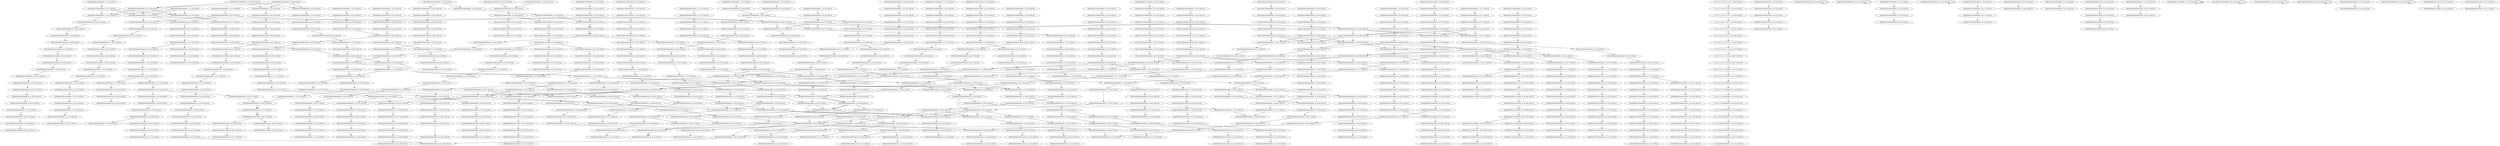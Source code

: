 digraph G {
    "00000000001000001000_1-20:33-LEN:20" -> "00000000010000010000_2-21:31-LEN:20";
    "00000000000000000000_18-38:31-LEN:20" -> "00000000000000000000_19-39:23-LEN:20";
    "00010000010000000000_2-21:18-LEN:20" -> "00100000100000000000_3-22:19-LEN:20";
    "00000100000000000000_6-26:25-LEN:20" -> "00001000000000000000_7-27:25-LEN:20";
    "11110111110100000000_15-34:92-LEN:20" -> "11101111101000000000_16-35:92-LEN:20";
    "00000001000000000000_4-24:52-LEN:20" -> "00000010000000000000_5-25:48-LEN:20";
    "00000000000000000000_20-40:33-LEN:20" -> "00000000000000000000_21-41:31-LEN:20";
    "00000000000000001100_12-32:21-LEN:20" -> "00000000000000011000_13-33:20-LEN:20";
    "00000000000000000000_14-34:47-LEN:20" -> "00000000000000000000_15-35:33-LEN:20";
    "00000000000000000000_18-38:69-LEN:20" -> "00000000000000000000_19-39:50-LEN:20";
    "00000000000000000000_18-38:69-LEN:20" -> "00000000000000000001_19-39:17-LEN:20";
    "00100000000000001000_9-28:187-LEN:20" -> "01000000000000010000_10-29:191-LEN:20";
    "00000000110100000000_20-40:20-LEN:20" -> "00000001101000000000_21-41:19-LEN:20";
    "00000000000000000000_19-39:50-LEN:20" -> "00000000000000000000_20-40:50-LEN:20";
    "00000010000000000000_5-25:25-LEN:20" -> "00000100000000000000_6-26:25-LEN:20";
    "00000000001000000000_13-32:23-LEN:20" -> "00000000010000000000_14-33:22-LEN:20";
    "00001000000000000000_7-27:55-LEN:20" -> "00010000000000000000_8-28:52-LEN:20";
    "00100000000000000000_9-29:60-LEN:20" -> "01000000000000000000_10-30:57-LEN:20";
    "00000000000000000000_15-35:22-LEN:20" -> "00000000000000000000_17-37:71-LEN:20";
    "00000000000000000000_15-35:22-LEN:20" -> "00000000000000000000_17-36:1438-LEN:20";
    "00000000000000000000_20-40:26-LEN:20" -> "00000000000000000000_21-41:27-LEN:20";
    "00100000000000000000_9-28:2048-LEN:20" -> "01000000000000000000_10-29:2041-LEN:20";
    "00100000000000000000_9-28:2048-LEN:20" -> "01000000000000000000_10-30:40-LEN:20";
    "00100000000000000000_9-28:2048-LEN:20" -> "01000000000000000001_10-29:33-LEN:20";
    "00000000100000000000_3-23:38-LEN:20" -> "00000001000000000000_4-24:34-LEN:20";
    "00000000010000000000_16-35:28-LEN:20" -> "00000000100000000000_17-36:20-LEN:20";
    "00000000000000000000_12-32:40-LEN:20" -> "00000000000000000000_13-33:38-LEN:20";
    "00000000000000000000_13-33:44-LEN:20" -> "00000000000000000000_14-34:43-LEN:20";
    "00000000000001101000_15-34:298-LEN:20" -> "00000000000011010000_16-35:292-LEN:20";
    "00000000001000000000_1-21:23-LEN:20" -> "00000000010000000000_2-22:23-LEN:20";
    "00000001000000010000_4-24:18-LEN:20" -> "00000010000000100000_5-25:18-LEN:20";
    "01000000000001000000_10-29:19-LEN:20" -> "10000000000010000000_11-30:19-LEN:20";
    "00000000000000000100_17-36:143-LEN:20" -> "00000000000000001000_18-37:136-LEN:20";
    "00000000000000000000_14-34:35-LEN:20" -> "00000000000000000000_15-35:30-LEN:20";
    "00000000000000010000_19-39:18-LEN:20" -> "00000000000000100000_20-40:17-LEN:20";
    "10111110111110100000_12-31:79-LEN:20" -> "01111101111101000000_13-32:86-LEN:20";
    "00000010000000000000_5-24:2597-LEN:20" -> "00000100000000000000_6-25:2362-LEN:20";
    "00000010000000000000_5-24:2597-LEN:20" -> "00000100000000000001_6-25:177-LEN:20";
    "00000010000000000000_5-24:2597-LEN:20" -> "00000100000000000000_6-26:87-LEN:20";
    "00000000001010000001_18-38:19-LEN:20" -> "00000000010100000010_19-39:19-LEN:20";
    "00000000000000001000_21-40:18-LEN:20" -> "00000000000000010000_22-41:16-LEN:20";
    "00000000001000000000_1-21:54-LEN:20" -> "00000000010000000000_2-22:53-LEN:20";
    "00000000000000000100_15-34:27-LEN:20" -> "00000000000000001000_16-35:26-LEN:20";
    "00000100000000000000_6-26:46-LEN:20" -> "00001000000000000000_7-27:47-LEN:20";
    "00000000000000101000_14-34:21-LEN:20" -> "00000000000001010000_15-35:20-LEN:20";
    "00000000000000000000_17-37:31-LEN:20" -> "00000000000000000000_18-38:31-LEN:20";
    "00000000000000000000_14-34:49-LEN:20" -> "00000000000000000000_15-35:30-LEN:20";
    "00000000000000000000_14-34:49-LEN:20" -> "00000000000000000001_15-35:18-LEN:20";
    "00000000000000000000_18-38:57-LEN:20" -> "00000000000000000000_19-39:47-LEN:20";
    "00000001000000000000_4-24:73-LEN:20" -> "00000010000000000000_5-25:65-LEN:20";
    "00000000100000001000_3-22:309-LEN:20" -> "00000001000000010000_4-24:18-LEN:20";
    "00000000100000001000_3-22:309-LEN:20" -> "00000001000000010000_4-23:297-LEN:20";
    "00000000000000000000_4-23:217-LEN:20" -> "00000000000000000000_5-24:215-LEN:20";
    "11111011111010000000_14-33:86-LEN:20" -> "11110111110100000000_15-34:92-LEN:20";
    "00000000000000000100_12-31:24-LEN:20" -> "00000000000000001000_13-32:23-LEN:20";
    "00000000000000000000_8-28:93-LEN:20" -> "00000000000000000000_9-29:96-LEN:20";
    "00010000000000000001_8-27:29-LEN:20" -> "00100000000000000010_9-28:24-LEN:20";
    "00000001000000000000_3-23:17-LEN:20" -> "00000010000000000000_4-24:16-LEN:20";
    "00000000000000000000_20-40:50-LEN:20" -> "00000000000000000000_21-41:47-LEN:20";
    "00000000000000001010_12-32:23-LEN:20" -> "00000000000000010100_13-33:24-LEN:20";
    "00000000000000000000_19-39:73-LEN:20" -> "00000000000000000000_20-40:72-LEN:20";
    "00000000000000000001_13-32:30-LEN:20" -> "00000000000000000010_14-33:28-LEN:20";
    "00001000000000000010_7-26:180-LEN:20" -> "00010000000000000100_8-27:188-LEN:20";
    "00000001000000000000_3-23:93-LEN:20" -> "00000010000000000000_4-24:91-LEN:20";
    "00000000000000000000_18-38:52-LEN:20" -> "00000000000000000000_19-39:37-LEN:20";
    "11111111110111110111_3-22:62-LEN:20" -> "11111111101111101111_4-23:59-LEN:20";
    "00000000000000000000_15-35:46-LEN:20" -> "00000000000000000000_16-36:46-LEN:20";
    "00000000010000000000_1-21:17-LEN:20" -> "00000000100000000000_2-22:17-LEN:20";
    "00000000000000100000_18-37:19-LEN:20" -> "00000000000001000000_19-38:18-LEN:20";
    "00000000000000000000_16-36:21-LEN:20" -> "00000000000000000000_17-37:20-LEN:20";
    "00000010000000000000_5-25:31-LEN:20" -> "00000100000000000000_6-26:31-LEN:20";
    "00100000000000000000_9-29:36-LEN:20" -> "01000000000000000000_10-30:33-LEN:20";
    "00000000000000000000_14-33:2040-LEN:20" -> "00000000000000000000_15-34:1924-LEN:20";
    "00000000000000000000_14-33:2040-LEN:20" -> "00000000000000000001_15-34:148-LEN:20";
    "00000000000000000000_14-33:2040-LEN:20" -> "00000000000000000000_15-35:35-LEN:20";
    "01000000000000000000_15-34:22-LEN:20" -> "10000000000000000000_16-35:20-LEN:20";
    "01000000000000000000_10-29:2041-LEN:20" -> "10000000000000000000_11-30:1909-LEN:20";
    "01000000000000000000_10-29:2041-LEN:20" -> "10000000000000000000_11-31:46-LEN:20";
    "01000000000000000000_10-29:2041-LEN:20" -> "10000000000000000001_11-30:141-LEN:20";
    "00010000000000000000_8-28:18-LEN:20" -> "00100000000000000000_9-29:16-LEN:20";
    "11111111101111101111_4-23:59-LEN:20" -> "11111111011111011111_5-24:61-LEN:20";
    "00000000000000000000_3-22:222-LEN:20" -> "00000000000000000000_4-23:217-LEN:20";
    "00001000000000000000_17-36:41-LEN:20" -> "00010000000000000000_18-37:44-LEN:20";
    "00000000100000000000_3-23:70-LEN:20" -> "00000001000000000000_4-24:73-LEN:20";
    "00000000001000000100_15-34:164-LEN:20" -> "00000000010000001000_16-35:163-LEN:20";
    "10000010000000000000_11-30:24-LEN:20" -> "00000100000000000000_12-31:24-LEN:20";
    "00000010000000000000_5-25:61-LEN:20" -> "00000100000000000000_6-26:62-LEN:20";
    "00000001000000000000_4-24:25-LEN:20" -> "00000010000000000000_5-25:25-LEN:20";
    "00000000000000010000_14-33:23-LEN:20" -> "00000000000000100000_15-34:24-LEN:20";
    "01000000000000000010_10-30:21-LEN:20" -> "10000000000000000101_11-31:22-LEN:20";
    "00000001000000100010_18-37:159-LEN:20" -> "00000010000001000100_19-38:157-LEN:20";
    "01000010000000000000_5-24:41-LEN:20" -> "10000100000000000000_6-25:36-LEN:20";
    "00000000000100000000_19-38:143-LEN:20" -> "00000000001000000000_20-39:139-LEN:20";
    "00000000001000000000_1-21:46-LEN:20" -> "00000000010000000000_2-22:45-LEN:20";
    "00000000000101000000_17-37:20-LEN:20" -> "00000000001010000001_18-38:19-LEN:20";
    "00000000100000000000_3-23:43-LEN:20" -> "00000001000000000000_4-24:40-LEN:20";
    "00000000100000000000_2-22:28-LEN:20" -> "00000001000000000000_3-23:27-LEN:20";
    "00000001000000000100_4-23:45-LEN:20" -> "00000010000000001000_5-24:42-LEN:20";
    "00000000000000000000_13-33:67-LEN:20" -> "00000000000000000000_14-34:68-LEN:20";
    "00000000000000000000_15-35:23-LEN:20" -> "00000000000000000000_16-36:22-LEN:20";
    "00000001000000100000_4-23:19-LEN:20" -> "00000010000001000000_5-24:17-LEN:20";
    "00000000000000000001_16-35:415-LEN:20" -> "00000000000000000010_17-36:403-LEN:20";
    "00000100000000000000_18-37:20-LEN:20" -> "00001000000000000000_19-38:17-LEN:20";
    "00000001000000000000_12-32:19-LEN:20" -> "00000010000000000000_13-33:19-LEN:20";
    "00010000000000000000_8-28:130-LEN:20" -> "00100000000000000000_9-29:135-LEN:20";
    "00000010000010000000_5-24:23-LEN:20" -> "00000100000100000000_6-25:22-LEN:20";
    "00000010000000000000_17-36:19-LEN:20" -> "00000100000000000000_18-37:20-LEN:20";
    "00000000101000000100_20-40:19-LEN:20" -> "00000001010000001000_21-41:19-LEN:20";
    "00000010000000000000_6-26:16-LEN:20" -> "00000010000000000000_6-26:16-LEN:20";
    "00100000000000000000_17-37:18-LEN:20" -> "01000000000000000000_18-38:18-LEN:20";
    "00000001000000000000_4-24:42-LEN:20" -> "00000010000000000000_5-25:37-LEN:20";
    "00000000000000000000_13-33:40-LEN:20" -> "00000000000000000000_14-34:33-LEN:20";
    "00001000000000000000_15-34:17-LEN:20" -> "00001000000000000000_15-34:17-LEN:20";
    "01000000000000000000_10-30:40-LEN:20" -> "10000000000000000000_11-31:39-LEN:20";
    "00000000000000000000_17-37:28-LEN:20" -> "00000000000000000000_18-38:27-LEN:20";
    "01000000000000000000_12-31:171-LEN:20" -> "10000000000000000000_13-32:178-LEN:20";
    "00000010000000000000_4-24:91-LEN:20" -> "00000100000000000000_5-25:82-LEN:20";
    "11110100000000000000_21-40:114-LEN:20" -> "11101000000000000000_22-41:124-LEN:20";
    "00000100000000000000_5-25:40-LEN:20" -> "00001000000000000000_6-26:38-LEN:20";
    "00010000000100000001_8-27:253-LEN:20" -> "00100000001000000010_9-28:249-LEN:20";
    "00000000010000001000_16-35:163-LEN:20" -> "00000000100000010001_17-36:159-LEN:20";
    "00010000000000000000_8-28:52-LEN:20" -> "00100000000000000000_9-29:53-LEN:20";
    "10111110100000000000_18-37:107-LEN:20" -> "01111101000000000000_19-38:107-LEN:20";
    "00000010000001000100_19-38:157-LEN:20" -> "00000100000010001000_20-39:160-LEN:20";
    "00100001000000000000_9-28:25-LEN:20" -> "01000010000000000000_10-29:25-LEN:20";
    "00000000000000000000_16-36:91-LEN:20" -> "00000000000000000000_17-37:96-LEN:20";
    "00000000000100000000_1-21:16-LEN:20" -> "00000000001000000000_2-22:16-LEN:20";
    "00010000000000000000_8-28:59-LEN:20" -> "00100000000000000000_9-29:60-LEN:20";
    "00000000000000000000_16-36:31-LEN:20" -> "00000000000000000000_17-37:31-LEN:20";
    "00000100000000000000_14-34:18-LEN:20" -> "00001000000000000000_15-35:18-LEN:20";
    "10000000001000000000_11-30:38-LEN:20" -> "00000000010000000000_12-31:41-LEN:20";
    "10000000000000010000_11-30:16-LEN:20" -> "10000000000000010000_11-30:16-LEN:20";
    "00000000010000000000_1-21:78-LEN:20" -> "00000000100000000000_2-22:77-LEN:20";
    "00000000001100000000_1-20:16-LEN:20" -> "00000000011000000000_2-21:17-LEN:20";
    "00000000010000000000_2-22:45-LEN:20" -> "00000000100000000000_3-23:43-LEN:20";
    "00010000000000000000_8-28:82-LEN:20" -> "00100000000000000000_9-29:80-LEN:20";
    "01000000000010000000_10-29:22-LEN:20" -> "10000000000100000000_11-30:20-LEN:20";
    "11111111011111011111_5-24:61-LEN:20" -> "11111110111110111110_6-25:60-LEN:20";
    "00010000000000000000_19-38:18-LEN:20" -> "00100000000000000000_20-39:16-LEN:20";
    "00000000000000000000_15-35:28-LEN:20" -> "00000000000000000000_16-36:28-LEN:20";
    "00000000000000000000_19-39:25-LEN:20" -> "00000000000000000000_21-40:1058-LEN:20";
    "00000000000000000000_1-21:123-LEN:20" -> "00000000000000000000_2-22:117-LEN:20";
    "00100000001000000000_9-29:16-LEN:20" -> "01000000010000000000_10-30:16-LEN:20";
    "00000100000000000000_6-25:2362-LEN:20" -> "00001000000000000000_7-27:51-LEN:20";
    "00000100000000000000_6-25:2362-LEN:20" -> "00001000000000000000_7-26:2402-LEN:20";
    "00000100000000000000_6-25:2362-LEN:20" -> "00001000000000000001_7-26:17-LEN:20";
    "00010000000000000000_13-32:24-LEN:20" -> "00100000000000000000_14-33:23-LEN:20";
    "00000000000000000100_17-37:16-LEN:20" -> "00000000000000001000_18-38:17-LEN:20";
    "00000000000000000000_5-24:215-LEN:20" -> "00000000000000000000_6-25:216-LEN:20";
    "00000000100000000000_2-22:17-LEN:20" -> "00000001000000000000_3-23:17-LEN:20";
    "00000000100000000000_2-22:83-LEN:20" -> "00000001000000000000_3-23:79-LEN:20";
    "00000000000000000010_16-35:145-LEN:20" -> "00000000000000000100_17-36:143-LEN:20";
    "11101111101000000000_16-35:92-LEN:20" -> "11011111010000000000_17-36:99-LEN:20";
    "00000010000000000000_5-25:25-LEN:20" -> "00000100000000000000_6-26:26-LEN:20";
    "00100000000000000000_9-29:53-LEN:20" -> "01000000000000000000_10-30:48-LEN:20";
    "10000000000000000000_19-39:19-LEN:20" -> "00000000000000000000_20-40:34-LEN:20";
    "00000000000000000000_15-35:55-LEN:20" -> "00000000000000000000_16-36:54-LEN:20";
    "00000010000000000000_5-25:48-LEN:20" -> "00000100000000000000_6-26:46-LEN:20";
    "00000000000000000000_16-36:27-LEN:20" -> "00000000000000000000_17-37:25-LEN:20";
    "00001000000000000000_6-26:51-LEN:20" -> "00010000000000000000_7-27:51-LEN:20";
    "00000000000000000000_15-34:1924-LEN:20" -> "00000000000000000001_16-35:415-LEN:20";
    "00000000000000000000_15-34:1924-LEN:20" -> "00000000000000000000_16-36:57-LEN:20";
    "00000000000000000000_15-34:1924-LEN:20" -> "00000000000000000000_16-35:1483-LEN:20";
    "00000000000000000000_12-32:49-LEN:20" -> "00000000000000000000_13-33:42-LEN:20";
    "00000010000000000000_19-38:20-LEN:20" -> "00000100000000000000_20-39:16-LEN:20";
    "00000000000000000000_5-25:106-LEN:20" -> "00000000000000000000_6-26:107-LEN:20";
    "00000000000000000000_20-40:34-LEN:20" -> "00000000000000000000_21-41:32-LEN:20";
    "00000100000000001000_6-25:24-LEN:20" -> "00001000000000010000_7-26:26-LEN:20";
    "00000000010000000000_14-33:22-LEN:20" -> "00000000100000000000_15-34:21-LEN:20";
    "00000010000000000000_18-37:16-LEN:20" -> "00000100000000000000_19-38:16-LEN:20";
    "00000000010000000000_2-22:66-LEN:20" -> "00000000100000000000_3-23:67-LEN:20";
    "00000001000000000000_18-37:19-LEN:20" -> "00000010000000000000_19-38:20-LEN:20";
    "00000010000000000000_15-34:43-LEN:20" -> "00000100000000000000_16-35:42-LEN:20";
    "00000000000000000001_13-33:18-LEN:20" -> "00000000000000000010_14-34:18-LEN:20";
    "00000000000000000000_14-34:32-LEN:20" -> "00000000000000000000_15-35:24-LEN:20";
    "00000000100000000000_3-23:43-LEN:20" -> "00000001000000000000_4-24:42-LEN:20";
    "00000001000000000000_4-24:40-LEN:20" -> "00000010000000000000_5-25:33-LEN:20";
    "00000000010000000000_2-22:85-LEN:20" -> "00000000100000000000_3-23:76-LEN:20";
    "01000000010000000000_10-29:18-LEN:20" -> "10000000100000000000_11-30:16-LEN:20";
    "10000000000000000000_11-31:34-LEN:20" -> "00000000000000000000_12-32:40-LEN:20";
    "00001000000000000000_7-27:51-LEN:20" -> "00010000000000000000_8-28:41-LEN:20";
    "00000000010000000000_1-21:30-LEN:20" -> "00000000100000000000_2-22:28-LEN:20";
    "00000000000000000000_14-34:16-LEN:20" -> "00000000000000000001_16-35:415-LEN:20";
    "00000000000000000000_14-34:16-LEN:20" -> "00000000000000000000_16-36:57-LEN:20";
    "00000000000000000000_14-34:16-LEN:20" -> "00000000000000000000_16-35:1483-LEN:20";
    "01000000001000000000_1-20:18-LEN:20" -> "10000000010000000000_2-21:18-LEN:20";
    "00000000100000000000_2-22:77-LEN:20" -> "00000001000000000000_4-23:2671-LEN:20";
    "00000000100000000000_2-22:77-LEN:20" -> "00000001000000000000_4-24:160-LEN:20";
    "00000000100000000000_2-22:77-LEN:20" -> "00000001000000000001_4-23:25-LEN:20";
    "00100000000000000000_9-29:72-LEN:20" -> "01000000000000000000_10-30:71-LEN:20";
    "00000000000010000000_13-32:34-LEN:20" -> "00000000000100000000_14-33:30-LEN:20";
    "00000100000000000000_17-36:22-LEN:20" -> "00001000000000000000_18-37:21-LEN:20";
    "00001000000000010000_7-26:26-LEN:20" -> "00010000000000100000_8-27:26-LEN:20";
    "00000001101000000100_21-40:263-LEN:20" -> "00000011010000001000_22-41:268-LEN:20";
    "00100000100000000000_9-28:25-LEN:20" -> "01000001000000000000_10-29:25-LEN:20";
    "00000000000000000000_13-33:52-LEN:20" -> "00000000000000000000_14-34:49-LEN:20";
    "00000000000000000001_20-39:286-LEN:20" -> "00000000000000000010_21-40:25-LEN:20";
    "00000000000000000001_20-39:286-LEN:20" -> "00000000000000000011_21-40:216-LEN:20";
    "00000101000000000000_6-25:153-LEN:20" -> "00001010000000000000_7-26:152-LEN:20";
    "00000001000000000000_4-23:2671-LEN:20" -> "00000010000000000000_5-24:2597-LEN:20";
    "00000001000000000000_4-23:2671-LEN:20" -> "00000010000000000000_5-25:77-LEN:20";
    "00000001000000000000_4-23:2671-LEN:20" -> "00000010000000000001_5-24:20-LEN:20";
    "10000000000000000000_16-35:20-LEN:20" -> "00000000000000000000_17-37:71-LEN:20";
    "10000000000000000000_16-35:20-LEN:20" -> "00000000000000000000_17-36:1438-LEN:20";
    "00000000000000000010_14-34:18-LEN:20" -> "00000000000000000100_15-35:19-LEN:20";
    "00000000010000000000_12-31:41-LEN:20" -> "00000000100000000000_13-32:39-LEN:20";
    "00000000000001000000_12-31:195-LEN:20" -> "00000000000010000000_13-32:34-LEN:20";
    "00000000000001000000_12-31:195-LEN:20" -> "00000000000010000001_13-32:167-LEN:20";
    "10100000000000000000_11-30:153-LEN:20" -> "01000000000000000000_12-31:171-LEN:20";
    "00100000000000000000_9-29:40-LEN:20" -> "01000000000000000000_10-30:36-LEN:20";
    "00000000000000000000_8-27:217-LEN:20" -> "00000000000000000000_9-28:206-LEN:20";
    "00000000000000000000_14-34:38-LEN:20" -> "00000000000000000000_15-35:28-LEN:20";
    "00000000000000000000_11-30:204-LEN:20" -> "00000000000000000000_12-32:49-LEN:20";
    "00000000000000000000_11-30:204-LEN:20" -> "00000000000000000000_12-31:2156-LEN:20";
    "00001000010000000000_2-21:44-LEN:20" -> "00010000100000000000_3-22:47-LEN:20";
    "00000000001000000000_2-22:16-LEN:20" -> "00000000010000000000_3-23:16-LEN:20";
    "00000000010000000000_2-22:23-LEN:20" -> "00000000100000000000_3-23:24-LEN:20";
    "00000000000000000001_18-37:22-LEN:20" -> "00000000000000000010_19-38:22-LEN:20";
    "00000100000000000000_6-26:60-LEN:20" -> "00001000000000000000_7-27:60-LEN:20";
    "10000000000000000000_11-31:38-LEN:20" -> "00000000000000000000_12-32:47-LEN:20";
    "00000000000000000000_17-37:22-LEN:20" -> "00000000000000000000_18-38:20-LEN:20";
    "00010000000000010000_8-27:25-LEN:20" -> "00100000000000100000_9-28:18-LEN:20";
    "00000000000000000000_6-25:216-LEN:20" -> "00000000000000000000_7-26:216-LEN:20";
    "10000000100000001000_11-30:248-LEN:20" -> "00000001000000010000_12-31:262-LEN:20";
    "00000001000000000000_4-24:72-LEN:20" -> "00000010000000000000_5-25:61-LEN:20";
    "00000000000000000000_17-37:50-LEN:20" -> "00000000000000000000_18-38:47-LEN:20";
    "01111101000000000000_19-38:107-LEN:20" -> "11111010000000000000_20-39:105-LEN:20";
    "00000010010000000000_2-21:16-LEN:20" -> "00000100100000000000_3-22:16-LEN:20";
    "00000000000001000000_20-40:20-LEN:20" -> "00000000000010000000_21-41:20-LEN:20";
    "00000000000000000000_17-37:55-LEN:20" -> "00000000000000000000_18-38:53-LEN:20";
    "00000000001000000000_12-31:22-LEN:20" -> "00000000010000000000_13-32:21-LEN:20";
    "00000000000000001000_2-22:16-LEN:20" -> "00000000000000010000_3-23:16-LEN:20";
    "00000010000000000000_5-25:77-LEN:20" -> "00000100000000000000_6-26:78-LEN:20";
    "00010000000000000000_8-28:48-LEN:20" -> "00100000000000000000_9-29:49-LEN:20";
    "00000000000000000100_21-40:30-LEN:20" -> "00000000000000001000_22-41:34-LEN:20";
    "00000000010000010000_2-21:31-LEN:20" -> "00000000100000100000_3-22:30-LEN:20";
    "00010000000000000000_7-27:51-LEN:20" -> "00100000000000000000_8-28:45-LEN:20";
    "00000000000000000100_13-32:158-LEN:20" -> "00000000000000001000_14-33:155-LEN:20";
    "00000000011010000000_19-39:20-LEN:20" -> "00000000110100000000_20-40:20-LEN:20";
    "00000000000000000000_12-32:58-LEN:20" -> "00000000000000000000_13-33:52-LEN:20";
    "00000100000001000000_14-33:265-LEN:20" -> "00001000000010000000_15-34:270-LEN:20";
    "00000001010000000000_4-23:157-LEN:20" -> "00000010100000000000_5-24:157-LEN:20";
    "10000000000000000000_11-31:49-LEN:20" -> "00000000000000000000_12-32:58-LEN:20";
    "00000000001010000000_1-20:163-LEN:20" -> "00000000010100000000_2-21:160-LEN:20";
    "00000000000000000100_15-35:16-LEN:20" -> "00000000000000001000_16-36:16-LEN:20";
    "00001000001000000000_1-20:18-LEN:20" -> "00010000010000000000_2-21:18-LEN:20";
    "01000000000000000000_10-30:38-LEN:20" -> "10000000000000000000_11-31:38-LEN:20";
    "00100000000000000000_19-38:38-LEN:20" -> "01000000000000000000_20-39:33-LEN:20";
    "00000000000000000010_16-36:16-LEN:20" -> "00000000000000000100_17-37:16-LEN:20";
    "10000000000000000000_11-31:17-LEN:20" -> "00000000000000000000_12-32:18-LEN:20";
    "00000000000000000000_12-32:40-LEN:20" -> "00000000000000000000_13-33:34-LEN:20";
    "00000001000000010000_12-31:262-LEN:20" -> "00000010000000100000_13-32:261-LEN:20";
    "00000000000000000000_14-34:33-LEN:20" -> "00000000000000000000_15-35:23-LEN:20";
    "00000000000000010000_20-39:396-LEN:20" -> "00000000000000100000_21-40:399-LEN:20";
    "00000000100000000000_3-23:67-LEN:20" -> "00000001000000000000_4-24:62-LEN:20";
    "00100000000000000000_9-29:55-LEN:20" -> "01000000000000000000_10-30:48-LEN:20";
    "00100000000000000000_9-29:53-LEN:20" -> "01000000000000000000_10-30:49-LEN:20";
    "10000000000000000000_11-31:39-LEN:20" -> "00000000000000000000_12-32:42-LEN:20";
    "00000000000000000000_18-38:30-LEN:20" -> "00000000000000000000_19-39:22-LEN:20";
    "00000000000000001000_18-38:17-LEN:20" -> "00000000000000010000_19-39:16-LEN:20";
    "00000000000010001000_21-40:229-LEN:20" -> "00000000000100010000_22-41:234-LEN:20";
    "00000000000100000010_14-33:163-LEN:20" -> "00000000001000000100_15-34:164-LEN:20";
    "00010000000000000000_8-28:37-LEN:20" -> "00100000000000000000_9-29:36-LEN:20";
    "00000010100000000000_5-24:157-LEN:20" -> "00000101000000000000_6-25:153-LEN:20";
    "00000000000000000000_16-36:46-LEN:20" -> "00000000000000000000_17-37:50-LEN:20";
    "00000000100000000000_3-23:51-LEN:20" -> "00000001000000000000_4-24:52-LEN:20";
    "00000000001000000000_17-36:18-LEN:20" -> "00000000010000000000_18-37:18-LEN:20";
    "00010000000000000000_16-36:17-LEN:20" -> "00100000000000000000_17-37:18-LEN:20";
    "00000000000000000000_17-37:21-LEN:20" -> "00000000000000000000_18-38:20-LEN:20";
    "00010000000000000000_8-28:54-LEN:20" -> "00100000000000000000_9-29:55-LEN:20";
    "00000000000000000000_12-32:47-LEN:20" -> "00000000000000000000_13-33:41-LEN:20";
    "00000001000001000000_4-23:26-LEN:20" -> "00000010000010000000_5-24:23-LEN:20";
    "00000000001101000000_17-37:16-LEN:20" -> "00000000001101000000_17-37:16-LEN:20";
    "00000100000000000000_6-26:54-LEN:20" -> "00001000000000000000_7-27:53-LEN:20";
    "00000000100000000000_3-22:2775-LEN:20" -> "00000001000000000000_4-23:2671-LEN:20";
    "00000000100000000000_3-22:2775-LEN:20" -> "00000001000000000000_4-24:160-LEN:20";
    "00000000100000000000_3-22:2775-LEN:20" -> "00000001000000000001_4-23:25-LEN:20";
    "00000000000000000000_15-35:33-LEN:20" -> "00000000000000000000_16-36:31-LEN:20";
    "01000000000000000000_10-30:57-LEN:20" -> "10000000000000000000_11-31:55-LEN:20";
    "00000000000000000000_17-37:96-LEN:20" -> "00000000000000000000_18-38:94-LEN:20";
    "00000001000000010000_4-23:297-LEN:20" -> "00000010000000100000_5-24:298-LEN:20";
    "00000000000000000000_20-40:23-LEN:20" -> "00000000000000000000_21-41:23-LEN:20";
    "00000100000001000000_6-25:293-LEN:20" -> "00001000000010000000_7-26:290-LEN:20";
    "00010000000000000000_8-28:33-LEN:20" -> "00100000000000000000_9-29:32-LEN:20";
    "00101000000000000000_9-28:150-LEN:20" -> "01010000000000000000_10-29:154-LEN:20";
    "00000000000110100000_17-36:289-LEN:20" -> "00000000001101000000_18-37:290-LEN:20";
    "00000000000000001000_16-35:26-LEN:20" -> "00000000000000010000_17-36:20-LEN:20";
    "00000000000000000000_20-40:48-LEN:20" -> "00000000000000000000_21-41:46-LEN:20";
    "00000100000000000000_6-26:26-LEN:20" -> "00001000000000000000_7-27:21-LEN:20";
    "10000000000000000000_11-31:47-LEN:20" -> "00000000000000000001_13-32:30-LEN:20";
    "10000000000000000000_11-31:47-LEN:20" -> "00000000000000000000_13-33:41-LEN:20";
    "10000000000000000000_11-31:47-LEN:20" -> "00000000000000000000_13-32:2144-LEN:20";
    "00000010000000000000_13-33:19-LEN:20" -> "00000100000000000000_14-34:18-LEN:20";
    "10000000000010000000_11-30:19-LEN:20" -> "00000000000100000000_12-31:22-LEN:20";
    "01000000010000000100_10-29:248-LEN:20" -> "10000000100000001000_11-30:248-LEN:20";
    "10000000001000000010_1-20:257-LEN:20" -> "00000000010000000100_2-21:293-LEN:20";
    "00000000000000100000_16-35:143-LEN:20" -> "00000000000001000000_17-36:145-LEN:20";
    "00000000000000000000_2-22:117-LEN:20" -> "00000000000000000000_3-23:111-LEN:20";
    "01000000000000000000_10-30:41-LEN:20" -> "10000000000000000000_11-31:40-LEN:20";
    "00000000000000100010_19-38:228-LEN:20" -> "00000000000001000100_20-39:229-LEN:20";
    "10000000000000000000_11-31:55-LEN:20" -> "00000000000000000000_12-32:62-LEN:20";
    "00001000000000000000_6-26:73-LEN:20" -> "00010000000000000000_7-27:70-LEN:20";
    "00000100000000000000_6-26:62-LEN:20" -> "00001000000000000000_7-27:67-LEN:20";
    "00000001000000000000_3-23:59-LEN:20" -> "00000010000000000000_4-24:60-LEN:20";
    "00010000001000000000_8-27:16-LEN:20" -> "00010000001000000000_8-27:16-LEN:20";
    "00001000000000000000_7-27:92-LEN:20" -> "00010000000000000000_8-28:82-LEN:20";
    "10000000000000000000_11-31:134-LEN:20" -> "00000000000000000000_12-32:140-LEN:20";
    "00000000010000000000_1-21:57-LEN:20" -> "00000000100000000000_2-22:60-LEN:20";
    "00001000010000000000_7-26:27-LEN:20" -> "00010000100000000000_8-27:27-LEN:20";
    "00000000000000000000_16-36:54-LEN:20" -> "00000000000000000000_17-37:54-LEN:20";
    "00000000000000000010_21-40:25-LEN:20" -> "00000000000000000100_22-41:16-LEN:20";
    "01000000000000000000_10-30:79-LEN:20" -> "10000000000000000000_11-31:78-LEN:20";
    "00000000000000110100_14-33:296-LEN:20" -> "00000000000001101000_15-34:298-LEN:20";
    "00000010000000000000_4-24:79-LEN:20" -> "00000100000000000000_5-25:69-LEN:20";
    "00000000010000000000_1-21:102-LEN:20" -> "00000000100000000000_3-23:70-LEN:20";
    "00000000010000000000_1-21:102-LEN:20" -> "00000000100000000000_3-22:2775-LEN:20";
    "00000000010000000000_1-21:102-LEN:20" -> "00000000100000000001_3-22:33-LEN:20";
    "00000000000000000000_15-35:30-LEN:20" -> "00000000000000000000_16-36:28-LEN:20";
    "00100000000000000000_9-29:80-LEN:20" -> "01000000000000000000_10-30:79-LEN:20";
    "01000000010000000000_18-37:264-LEN:20" -> "10000000100000000000_19-38:261-LEN:20";
    "00010000000000000000_14-33:22-LEN:20" -> "00100000000000000000_15-34:22-LEN:20";
    "00000000000000000000_15-35:31-LEN:20" -> "00000000000000000000_16-36:31-LEN:20";
    "10000000000000000000_11-30:1909-LEN:20" -> "00000000000000000000_12-32:49-LEN:20";
    "10000000000000000000_11-30:1909-LEN:20" -> "00000000000000000000_12-31:2156-LEN:20";
    "10000000100000000000_11-31:16-LEN:20" -> "00000001000000000000_12-32:19-LEN:20";
    "00000000000000000000_12-32:56-LEN:20" -> "00000000000000000000_13-33:50-LEN:20";
    "00000000000000000000_14-34:34-LEN:20" -> "00000000000000000000_15-35:33-LEN:20";
    "01000000000000000000_10-30:27-LEN:20" -> "10000000000000000000_11-31:29-LEN:20";
    "00000000011000000000_2-21:17-LEN:20" -> "00000000110000000000_3-22:17-LEN:20";
    "00000000000000000000_15-35:24-LEN:20" -> "00000000000000000000_16-36:21-LEN:20";
    "00000010000000100000_5-24:298-LEN:20" -> "00000100000001000000_6-25:293-LEN:20";
    "00000000000000000000_12-32:80-LEN:20" -> "00000000000000000000_13-33:67-LEN:20";
    "00000000010000000000_18-37:18-LEN:20" -> "00000000100000000000_19-38:16-LEN:20";
    "01000000000000000000_10-30:31-LEN:20" -> "10000000000000000000_11-31:31-LEN:20";
    "00000000100000000000_3-23:30-LEN:20" -> "00000001000000000000_4-24:30-LEN:20";
    "00000000000000000000_19-39:43-LEN:20" -> "00000000000000000000_20-40:43-LEN:20";
    "00000010000000000000_5-25:65-LEN:20" -> "00000100000000000000_6-26:63-LEN:20";
    "00000000011010000001_19-38:270-LEN:20" -> "00000000110100000010_20-39:265-LEN:20";
    "00000100000000000000_6-26:139-LEN:20" -> "00001000000000000000_7-27:146-LEN:20";
    "00001000000000000000_7-27:34-LEN:20" -> "00010000000000000000_8-28:33-LEN:20";
    "00000100000000000000_6-26:37-LEN:20" -> "00001000000000000000_7-27:39-LEN:20";
    "00000000000000000000_16-36:28-LEN:20" -> "00000000000000000000_17-37:29-LEN:20";
    "00010000000000000000_8-27:2416-LEN:20" -> "00100000000000000000_9-28:2048-LEN:20";
    "00010000000000000000_8-27:2416-LEN:20" -> "00100000000000000000_9-29:72-LEN:20";
    "00010000000000000000_8-27:2416-LEN:20" -> "00100000000000000001_9-28:326-LEN:20";
    "00010000000000000000_8-27:2416-LEN:20" -> "00100000000000000001_9-29:21-LEN:20";
    "00000000100000000000_2-22:94-LEN:20" -> "00000001000000000000_3-23:93-LEN:20";
    "00100000000000000000_8-28:63-LEN:20" -> "01000000000000000000_10-29:2041-LEN:20";
    "00100000000000000000_8-28:63-LEN:20" -> "01000000000000000000_10-30:40-LEN:20";
    "00100000000000000000_8-28:63-LEN:20" -> "01000000000000000001_10-29:33-LEN:20";
    "00000000000000000000_18-38:47-LEN:20" -> "00000000000000000000_19-39:29-LEN:20";
    "00000000000000000000_18-38:29-LEN:20" -> "00000000000000000000_19-39:25-LEN:20";
    "10000000000000000000_11-31:48-LEN:20" -> "00000000000000000000_12-32:58-LEN:20";
    "00000000000000000000_1-20:214-LEN:20" -> "00000000000000000000_2-21:214-LEN:20";
    "00000000000000010000_17-36:20-LEN:20" -> "00000000000000100000_18-37:19-LEN:20";
    "00000000000000000000_18-38:42-LEN:20" -> "00000000000000000000_19-39:30-LEN:20";
    "00000000000000000000_2-21:214-LEN:20" -> "00000000000000000000_3-22:222-LEN:20";
    "00010000000000000000_8-28:51-LEN:20" -> "00100000000000000000_9-29:53-LEN:20";
    "00000000000000000000_16-36:41-LEN:20" -> "00000000000000000000_17-37:46-LEN:20";
    "00001000000000100000_7-26:41-LEN:20" -> "00010000000001000000_8-27:41-LEN:20";
    "00000000001000000000_20-39:139-LEN:20" -> "00000000010000000000_21-40:138-LEN:20";
    "00000010000000000000_4-24:16-LEN:20" -> "00000100000000000000_6-25:2362-LEN:20";
    "00000010000000000000_4-24:16-LEN:20" -> "00000100000000000001_6-25:177-LEN:20";
    "00000010000000000000_4-24:16-LEN:20" -> "00000100000000000000_6-26:87-LEN:20";
    "00001000000000000000_7-27:65-LEN:20" -> "00010000000000000000_8-28:55-LEN:20";
    "00000000010000000000_1-21:81-LEN:20" -> "00000000100000000000_2-22:83-LEN:20";
    "10000000100000000000_19-38:261-LEN:20" -> "00000001000000000000_20-39:269-LEN:20";
    "00000000000000000000_20-40:21-LEN:20" -> "00000000000000000000_21-41:20-LEN:20";
    "01000000000000000001_10-29:33-LEN:20" -> "10000000000000000010_11-30:28-LEN:20";
    "00000001000000000000_4-24:160-LEN:20" -> "00000010000000000000_5-25:143-LEN:20";
    "11111010000000000000_20-39:105-LEN:20" -> "11110100000000000000_21-40:114-LEN:20";
    "00000000010000000000_2-21:2758-LEN:20" -> "00000000100000000000_3-23:70-LEN:20";
    "00000000010000000000_2-21:2758-LEN:20" -> "00000000100000000000_3-22:2775-LEN:20";
    "00000000010000000000_2-21:2758-LEN:20" -> "00000000100000000001_3-22:33-LEN:20";
    "00000000000000000000_19-39:22-LEN:20" -> "00000000000000000000_20-40:21-LEN:20";
    "00000000010000000000_2-22:39-LEN:20" -> "00000000100000000000_3-23:38-LEN:20";
    "00000000000000000000_17-37:45-LEN:20" -> "00000000000000000000_18-38:45-LEN:20";
    "00000100000000000000_12-31:24-LEN:20" -> "00001000000000000000_13-32:24-LEN:20";
    "00000010000000001000_5-24:42-LEN:20" -> "00000100000000010000_6-25:38-LEN:20";
    "00000010000000000000_5-25:33-LEN:20" -> "00000100000000000000_6-26:34-LEN:20";
    "00001000000000000000_7-26:2402-LEN:20" -> "00010000000000000001_8-27:29-LEN:20";
    "00001000000000000000_7-26:2402-LEN:20" -> "00010000000000000000_8-27:2416-LEN:20";
    "00001000000000000000_7-26:2402-LEN:20" -> "00010000000000000000_8-28:41-LEN:20";
    "00000000000000000000_17-37:28-LEN:20" -> "00000000000000000000_18-38:24-LEN:20";
    "00000001000000000000_14-33:44-LEN:20" -> "00000010000000000000_15-34:43-LEN:20";
    "00000010000000100000_5-25:18-LEN:20" -> "00000100000001000000_6-26:17-LEN:20";
    "00000000000000000000_20-40:18-LEN:20" -> "00000000000000000000_21-41:18-LEN:20";
    "00000100000000000000_6-26:54-LEN:20" -> "00001000000000000000_7-27:55-LEN:20";
    "01000000000000000000_10-30:49-LEN:20" -> "10000000000000000000_11-31:49-LEN:20";
    "01000000000000000011_10-29:301-LEN:20" -> "10000000000000000110_11-30:301-LEN:20";
    "00000000000000000000_13-33:41-LEN:20" -> "00000000000000000000_14-34:46-LEN:20";
    "00001000000000000000_18-37:21-LEN:20" -> "00010000000000000000_19-38:18-LEN:20";
    "00000000000000000000_6-26:107-LEN:20" -> "00000000000000000000_7-27:107-LEN:20";
    "00000000000000001000_19-38:406-LEN:20" -> "00000000000000010000_20-39:396-LEN:20";
    "00010000000000000010_8-27:17-LEN:20" -> "00100000000000000100_9-28:16-LEN:20";
    "00000000000001000000_16-35:22-LEN:20" -> "00000000000010000000_17-36:23-LEN:20";
    "00000000000000000100_17-37:16-LEN:20" -> "00000000000000001000_18-38:17-LEN:20";
    "10000000000000000000_21-40:32-LEN:20" -> "00000000000000000000_22-41:1090-LEN:20";
    "00000000100000000000_3-23:65-LEN:20" -> "00000001000000000000_4-24:65-LEN:20";
    "00000000000000000000_14-34:68-LEN:20" -> "00000000000000000000_15-35:55-LEN:20";
    "00100000001000000000_9-28:19-LEN:20" -> "01000000010000000000_10-29:18-LEN:20";
    "00100000000000000000_9-29:16-LEN:20" -> "01000000000000000000_10-30:17-LEN:20";
    "00000000000000000000_12-32:31-LEN:20" -> "00000000000000000000_13-33:30-LEN:20";
    "00010000000000000000_8-28:27-LEN:20" -> "00100000000000000000_9-29:27-LEN:20";
    "00000000000000000100_15-35:19-LEN:20" -> "00000000000000001000_16-36:19-LEN:20";
    "00000000000000000000_10-29:210-LEN:20" -> "00000000000000000000_11-30:204-LEN:20";
    "00100000000000000000_9-29:27-LEN:20" -> "01000000000000000000_10-30:27-LEN:20";
    "00100000000010000000_9-28:39-LEN:20" -> "01000000000100000000_10-29:40-LEN:20";
    "00000001000000000000_20-39:269-LEN:20" -> "00000010000000000000_21-40:268-LEN:20";
    "11011111011111010000_11-30:75-LEN:20" -> "10111110111110100000_12-31:79-LEN:20";
    "11011111010000000000_17-36:99-LEN:20" -> "10111110100000000000_18-37:107-LEN:20";
    "00001000000000000000_15-35:18-LEN:20" -> "00010000000000000000_16-36:17-LEN:20";
    "01000000000000000000_10-30:49-LEN:20" -> "10000000000000000000_11-31:47-LEN:20";
    "10000000000000000000_11-31:78-LEN:20" -> "00000000000000000000_12-32:68-LEN:20";
    "00000000000000000000_12-32:58-LEN:20" -> "00000000000000000000_13-33:54-LEN:20";
    "00000000000000000000_7-27:107-LEN:20" -> "00000000000000000000_8-28:93-LEN:20";
    "00100000000000000000_9-29:135-LEN:20" -> "01000000000000000000_10-30:134-LEN:20";
    "00000000100000000010_3-22:45-LEN:20" -> "00000001000000000100_4-23:45-LEN:20";
    "00000000010000000000_2-22:64-LEN:20" -> "00000000100000000000_3-23:61-LEN:20";
    "00000000000000000000_15-35:32-LEN:20" -> "00000000000000000000_16-36:27-LEN:20";
    "00000010000000000000_5-25:55-LEN:20" -> "00000100000000000000_6-26:54-LEN:20";
    "00000000000000000000_13-33:34-LEN:20" -> "00000000000000000000_14-34:32-LEN:20";
    "00010000000100000000_8-27:22-LEN:20" -> "00100000001000000000_9-28:19-LEN:20";
    "10000000000000000000_17-36:21-LEN:20" -> "00000000000000000001_18-37:22-LEN:20";
    "10000000000000000000_17-36:21-LEN:20" -> "00000000000000000000_18-38:30-LEN:20";
    "10000000000000000000_17-36:21-LEN:20" -> "00000000000000000000_18-37:1430-LEN:20";
    "00000000000000000000_17-37:71-LEN:20" -> "00000000000000000000_18-38:69-LEN:20";
    "00001000000000000100_7-26:22-LEN:20" -> "00010000000000001000_8-27:20-LEN:20";
    "00001000001000000000_7-26:24-LEN:20" -> "00010000010000000000_8-27:25-LEN:20";
    "00000000000000000000_20-40:42-LEN:20" -> "00000000000000000000_21-41:40-LEN:20";
    "00000000000010000000_17-36:23-LEN:20" -> "00000000000100000000_18-37:21-LEN:20";
    "00000100000000000010_6-25:20-LEN:20" -> "00001000000000000100_7-26:22-LEN:20";
    "00000000000001000000_21-40:128-LEN:20" -> "00000000000010000000_22-41:127-LEN:20";
    "00000001000000000000_4-24:30-LEN:20" -> "00000010000000000000_5-25:25-LEN:20";
    "00000000001000000000_1-21:37-LEN:20" -> "00000000010000000000_2-22:39-LEN:20";
    "01000000000000000000_22-41:16-LEN:20" -> "01000000000000000000_22-41:16-LEN:20";
    "00000010000100000000_5-24:30-LEN:20" -> "00000100001000000000_6-25:27-LEN:20";
    "00001000000000000000_12-31:24-LEN:20" -> "00010000000000000000_13-32:24-LEN:20";
    "00100000100000000000_3-22:19-LEN:20" -> "01000001000000000000_4-23:18-LEN:20";
    "10000000000100000000_11-30:20-LEN:20" -> "00000000001000000000_12-31:22-LEN:20";
    "00000000000000100000_15-34:24-LEN:20" -> "00000000000001000000_16-35:22-LEN:20";
    "00000000100000000000_15-34:21-LEN:20" -> "00000001000000000000_16-35:18-LEN:20";
    "00010000000100000000_8-28:19-LEN:20" -> "00100000001000000000_9-29:16-LEN:20";
    "00000000000011010000_16-35:292-LEN:20" -> "00000000000110100000_17-36:289-LEN:20";
    "11111111111011111011_2-21:63-LEN:20" -> "11111111110111110111_3-22:62-LEN:20";
    "00001000000000000000_21-40:16-LEN:20" -> "00010000000000000000_22-41:17-LEN:20";
    "00000000000000000000_16-36:27-LEN:20" -> "00000000000000000000_17-37:28-LEN:20";
    "00000000000000000000_16-36:35-LEN:20" -> "00000000000000000000_17-37:38-LEN:20";
    "00000000000000000000_16-36:31-LEN:20" -> "00000000000000000001_18-37:22-LEN:20";
    "00000000000000000000_16-36:31-LEN:20" -> "00000000000000000000_18-38:30-LEN:20";
    "00000000000000000000_16-36:31-LEN:20" -> "00000000000000000000_18-37:1430-LEN:20";
    "00000000000000000000_18-38:94-LEN:20" -> "00000000000000000000_19-39:73-LEN:20";
    "00000000000000000000_18-38:94-LEN:20" -> "00000000000000000001_19-39:16-LEN:20";
    "00000000000000001000_17-36:260-LEN:20" -> "00000000000000010001_18-37:233-LEN:20";
    "00000000000000001000_17-36:260-LEN:20" -> "00000000000000010000_18-38:20-LEN:20";
    "00001000000000000000_7-27:146-LEN:20" -> "00010000000000000000_8-28:130-LEN:20";
    "00001000000000000000_7-27:146-LEN:20" -> "00010000000000000001_8-28:20-LEN:20";
    "00000000000000000000_15-35:30-LEN:20" -> "00000000000000000000_16-36:28-LEN:20";
    "00000000000100000000_16-35:18-LEN:20" -> "00000000001000000000_17-36:18-LEN:20";
    "00000000000000000000_15-35:33-LEN:20" -> "00000000000000000000_16-36:33-LEN:20";
    "00000000000001000000_17-36:145-LEN:20" -> "00000000000010000000_18-37:144-LEN:20";
    "00000000001000000000_1-20:2753-LEN:20" -> "00000000010000000000_2-22:85-LEN:20";
    "00000000001000000000_1-20:2753-LEN:20" -> "00000000010000000000_2-21:2758-LEN:20";
    "00000000001000000000_1-20:2753-LEN:20" -> "00000000010000000001_2-21:45-LEN:20";
    "00000000000001000000_5-25:18-LEN:20" -> "00000000000010000000_6-26:17-LEN:20";
    "00000000000000000001_15-35:17-LEN:20" -> "00000000000000000010_16-36:16-LEN:20";
    "00100000000000000010_9-28:24-LEN:20" -> "01000000000000000100_10-29:24-LEN:20";
    "00000000100000100000_3-22:30-LEN:20" -> "00000001000001000000_4-23:26-LEN:20";
    "00000000010000000000_1-21:49-LEN:20" -> "00000000100000000000_2-22:52-LEN:20";
    "00000000000000000001_15-34:148-LEN:20" -> "00000000000000000010_16-35:145-LEN:20";
    "00000100000000000000_6-26:34-LEN:20" -> "00001000000000000000_7-27:34-LEN:20";
    "00000100001000000000_6-25:27-LEN:20" -> "00001000010000000000_7-26:27-LEN:20";
    "00000000010000000000_1-21:87-LEN:20" -> "00000000100000000000_2-22:91-LEN:20";
    "11110111110111110100_9-28:70-LEN:20" -> "11101111101111101000_10-29:72-LEN:20";
    "00000000000000000000_19-38:1400-LEN:20" -> "00000000000000000000_20-40:33-LEN:20";
    "00000000000000000000_19-38:1400-LEN:20" -> "00000000000000000001_20-39:286-LEN:20";
    "00000000000000000000_19-38:1400-LEN:20" -> "00000000000000000000_20-39:1049-LEN:20";
    "10000010000000000000_5-24:18-LEN:20" -> "00000100000000000000_6-25:2362-LEN:20";
    "10000010000000000000_5-24:18-LEN:20" -> "00000100000000000001_6-25:177-LEN:20";
    "10000010000000000000_5-24:18-LEN:20" -> "00000100000000000000_6-26:87-LEN:20";
    "10000000000000000000_14-33:17-LEN:20" -> "00000000000000000000_15-34:1924-LEN:20";
    "10000000000000000000_14-33:17-LEN:20" -> "00000000000000000001_15-34:148-LEN:20";
    "10000000000000000000_14-33:17-LEN:20" -> "00000000000000000000_15-35:35-LEN:20";
    "01000000010000000000_10-30:16-LEN:20" -> "10000000100000000000_11-31:16-LEN:20";
    "00100000001000000000_17-36:266-LEN:20" -> "01000000010000000000_18-37:264-LEN:20";
    "00000001000000000000_4-24:62-LEN:20" -> "00000010000000000000_5-25:55-LEN:20";
    "00000000000000000000_13-33:41-LEN:20" -> "00000000000000000000_14-34:39-LEN:20";
    "00000000100001000000_3-22:33-LEN:20" -> "00000001000010000000_4-23:33-LEN:20";
    "00001000000000000000_7-27:33-LEN:20" -> "00010000000000000000_8-28:27-LEN:20";
    "00000100000000000000_5-25:54-LEN:20" -> "00001000000000000000_6-26:51-LEN:20";
    "00000010000000000100_5-24:24-LEN:20" -> "00000100000000001000_6-25:24-LEN:20";
    "00000000000000010001_18-37:233-LEN:20" -> "00000000000000100010_19-38:228-LEN:20";
    "00000000000000000000_17-37:46-LEN:20" -> "00000000000000000000_18-38:42-LEN:20";
    "00000000000000010100_13-33:24-LEN:20" -> "00000000000000101000_14-34:21-LEN:20";
    "00010000000000000000_8-28:41-LEN:20" -> "00100000000000000000_9-29:43-LEN:20";
    "00010000000000100000_8-27:26-LEN:20" -> "00100000000001000000_9-28:23-LEN:20";
    "00000000000000000000_13-33:30-LEN:20" -> "00000000000000000000_14-34:27-LEN:20";
    "00000000000000000000_12-31:2156-LEN:20" -> "00000000000000000001_13-32:30-LEN:20";
    "00000000000000000000_12-31:2156-LEN:20" -> "00000000000000000000_13-33:41-LEN:20";
    "00000000000000000000_12-31:2156-LEN:20" -> "00000000000000000000_13-32:2144-LEN:20";
    "00000000000000010000_12-31:24-LEN:20" -> "00000000000000100000_13-32:24-LEN:20";
    "00000000000000001000_18-38:17-LEN:20" -> "00000000000000010000_19-39:18-LEN:20";
    "00000000001101000000_18-37:290-LEN:20" -> "00000000011010000000_19-39:20-LEN:20";
    "00000000001101000000_18-37:290-LEN:20" -> "00000000011010000001_19-38:270-LEN:20";
    "01000000000000010000_10-29:191-LEN:20" -> "10000000000000100000_11-30:188-LEN:20";
    "00000000000000010000_20-40:16-LEN:20" -> "00000000000000010000_20-40:16-LEN:20";
    "00000000000000000000_13-33:42-LEN:20" -> "00000000000000000000_14-34:38-LEN:20";
    "00001000000000000000_6-26:38-LEN:20" -> "00010000000000000000_7-27:39-LEN:20";
    "00000000000000000000_19-39:41-LEN:20" -> "00000000000000000000_20-40:42-LEN:20";
    "00000000100000000000_17-36:20-LEN:20" -> "00000001000000000000_18-37:19-LEN:20";
    "00000000000000000000_20-40:18-LEN:20" -> "00000000000000000000_21-41:18-LEN:20";
    "00000000000100000000_14-33:30-LEN:20" -> "00000000001000000000_15-34:30-LEN:20";
    "00000000100000010001_17-36:159-LEN:20" -> "00000001000000100010_18-37:159-LEN:20";
    "01000000000000000000_16-35:20-LEN:20" -> "10000000000000000000_17-36:21-LEN:20";
    "00000000000000000000_17-37:38-LEN:20" -> "00000000000000000000_18-38:35-LEN:20";
    "10000000000000000000_11-31:33-LEN:20" -> "00000000000000000000_12-32:40-LEN:20";
    "00001000000000000000_7-27:67-LEN:20" -> "00010000000000000000_8-28:54-LEN:20";
    "00000000000000000000_18-37:1430-LEN:20" -> "00000000000000000000_19-38:1400-LEN:20";
    "00000000000000000000_18-37:1430-LEN:20" -> "00000000000000000000_19-39:25-LEN:20";
    "00000000000000000000_18-37:1430-LEN:20" -> "00000000000000000001_19-38:36-LEN:20";
    "00000001000000000000_3-23:46-LEN:20" -> "00000010000000000000_4-24:45-LEN:20";
    "00000000000000000010_15-34:278-LEN:20" -> "00000000000000000100_16-35:270-LEN:20";
    "00100000000000000000_8-28:45-LEN:20" -> "01000000000000000000_9-29:45-LEN:20";
    "00010000010000000000_8-27:25-LEN:20" -> "00100000100000000000_9-28:25-LEN:20";
    "00000000000000000000_15-35:44-LEN:20" -> "00000000000000000000_16-36:45-LEN:20";
    "00000001000010000000_4-23:33-LEN:20" -> "00000010000100000000_5-24:30-LEN:20";
    "01000000000000000000_10-30:48-LEN:20" -> "10000000000000000000_11-31:47-LEN:20";
    "10000100000000000000_11-30:23-LEN:20" -> "00001000000000000000_12-31:24-LEN:20";
    "10000000010000000000_2-21:18-LEN:20" -> "00000000100000000000_3-23:70-LEN:20";
    "10000000010000000000_2-21:18-LEN:20" -> "00000000100000000000_3-22:2775-LEN:20";
    "10000000010000000000_2-21:18-LEN:20" -> "00000000100000000001_3-22:33-LEN:20";
    "00000000000000100000_20-40:17-LEN:20" -> "00000000000001000000_21-41:17-LEN:20";
    "10000000000000000000_11-31:46-LEN:20" -> "00000000000000000000_12-32:48-LEN:20";
    "00000000000000000000_13-33:61-LEN:20" -> "00000000000000000000_14-34:60-LEN:20";
    "00000001000000000000_16-35:18-LEN:20" -> "00000010000000000000_17-36:19-LEN:20";
    "00000000000000100000_4-24:18-LEN:20" -> "00000000000001000000_5-25:18-LEN:20";
    "00000100000000000000_5-25:82-LEN:20" -> "00001000000000000000_6-26:80-LEN:20";
    "00000000000000010000_19-39:16-LEN:20" -> "00000000000000100000_20-40:16-LEN:20";
    "10000000000000000000_11-31:47-LEN:20" -> "00000000000000000000_12-32:56-LEN:20";
    "00000000000000000000_17-37:54-LEN:20" -> "00000000000000000000_18-38:52-LEN:20";
    "00001000000010000000_15-34:270-LEN:20" -> "00010000000100000000_16-35:269-LEN:20";
    "00000000000000000010_19-38:22-LEN:20" -> "00000000000000000100_20-39:19-LEN:20";
    "00100000000000000001_9-28:326-LEN:20" -> "01000000000000000010_10-29:17-LEN:20";
    "00100000000000000001_9-28:326-LEN:20" -> "01000000000000000011_10-29:301-LEN:20";
    "00010000000000001000_8-27:20-LEN:20" -> "00100000000000010000_9-28:16-LEN:20";
    "00000000000001010000_15-35:20-LEN:20" -> "00000000000010100000_16-36:20-LEN:20";
    "00010000000000000000_7-27:39-LEN:20" -> "00100000000000000000_9-28:2048-LEN:20";
    "00010000000000000000_7-27:39-LEN:20" -> "00100000000000000000_9-29:72-LEN:20";
    "00010000000000000000_7-27:39-LEN:20" -> "00100000000000000001_9-28:326-LEN:20";
    "00010000000000000000_7-27:39-LEN:20" -> "00100000000000000001_9-29:21-LEN:20";
    "00000000000000000000_3-23:111-LEN:20" -> "00000000000000000000_4-24:113-LEN:20";
    "00000000000000000000_17-37:25-LEN:20" -> "00000000000000000000_19-38:1400-LEN:20";
    "00000000000000000000_17-37:25-LEN:20" -> "00000000000000000000_19-39:25-LEN:20";
    "00000000000000000000_17-37:25-LEN:20" -> "00000000000000000001_19-38:36-LEN:20";
    "00000000100000000000_19-38:16-LEN:20" -> "00000001000000000000_20-39:269-LEN:20";
    "00000000010100000010_19-39:19-LEN:20" -> "00000000101000000100_20-40:19-LEN:20";
    "00000000001000000010_1-20:29-LEN:20" -> "00000000010000000100_2-21:293-LEN:20";
    "11111011111011111010_8-27:70-LEN:20" -> "11110111110111110100_9-28:70-LEN:20";
    "00000001000000000000_3-23:79-LEN:20" -> "00000010000000000000_4-24:79-LEN:20";
    "00000000100000000000_2-22:91-LEN:20" -> "00000001000000000000_3-23:80-LEN:20";
    "00001000000000000000_14-33:16-LEN:20" -> "00010000000000000000_15-34:16-LEN:20";
    "00000000000000000000_16-36:57-LEN:20" -> "00000000000000000000_17-37:58-LEN:20";
    "00000000000001000100_20-39:229-LEN:20" -> "00000000000010001000_21-40:229-LEN:20";
    "00000000000000000000_7-26:216-LEN:20" -> "00000000000000000000_8-27:217-LEN:20";
    "00000000000000000000_16-36:22-LEN:20" -> "00000000000000000000_17-37:21-LEN:20";
    "00000000010000001000_2-21:18-LEN:20" -> "00000000100000010000_3-22:21-LEN:20";
    "00000000010000000000_13-32:21-LEN:20" -> "00000000100000000000_14-33:21-LEN:20";
    "00010000000100000010_8-28:16-LEN:20" -> "00010000000100000010_8-28:16-LEN:20";
    "00000000110100000010_20-39:265-LEN:20" -> "00000001101000000100_21-40:263-LEN:20";
    "00100000000000100000_9-28:18-LEN:20" -> "01000000000001000000_10-29:19-LEN:20";
    "00000010000000100000_13-32:261-LEN:20" -> "00000100000001000000_14-33:265-LEN:20";
    "00000000000000000000_13-33:38-LEN:20" -> "00000000000000000000_14-34:35-LEN:20";
    "10000000000000000110_11-30:301-LEN:20" -> "00000000000000001100_12-32:21-LEN:20";
    "10000000000000000110_11-30:301-LEN:20" -> "00000000000000001101_12-31:295-LEN:20";
    "00000000000000000000_4-24:113-LEN:20" -> "00000000000000000000_5-25:106-LEN:20";
    "00000000010000000000_2-22:70-LEN:20" -> "00000000100000000000_3-23:65-LEN:20";
    "00000000000000000000_19-39:25-LEN:20" -> "00000000000000000000_20-40:25-LEN:20";
    "00000010000000000001_5-24:20-LEN:20" -> "00000100000000000010_6-25:20-LEN:20";
    "00100000001000000010_9-28:249-LEN:20" -> "01000000010000000100_10-29:248-LEN:20";
    "00010100000000000000_8-27:155-LEN:20" -> "00101000000000000000_9-28:150-LEN:20";
    "00100000000000000011_9-29:16-LEN:20" -> "01000000000000000110_10-30:16-LEN:20";
    "00000000100000000000_13-32:39-LEN:20" -> "00000001000000000000_14-33:44-LEN:20";
    "00000000100000000000_21-40:19-LEN:20" -> "00000001000000000000_22-41:18-LEN:20";
    "00000000000000000000_16-36:52-LEN:20" -> "00000000000000000000_17-37:55-LEN:20";
    "00000000000000000100_16-35:270-LEN:20" -> "00000000000000001000_17-36:260-LEN:20";
    "00001000000000001000_7-26:23-LEN:20" -> "00010000000000010000_8-27:25-LEN:20";
    "00000010000000000000_4-24:82-LEN:20" -> "00000100000000000000_5-25:71-LEN:20";
    "00000010000000000000_5-25:143-LEN:20" -> "00000100000000000000_6-26:139-LEN:20";
    "00000000000000000000_13-33:44-LEN:20" -> "00000000000000000000_14-34:47-LEN:20";
    "00000000001000000000_1-21:27-LEN:20" -> "00000000010000000000_2-22:34-LEN:20";
    "00000000000000000000_9-28:206-LEN:20" -> "00000000000000000000_10-29:210-LEN:20";
    "00000000000000000000_14-34:46-LEN:20" -> "00000000000000000000_15-35:44-LEN:20";
    "01000010000000000000_10-29:25-LEN:20" -> "10000100000000000000_11-30:23-LEN:20";
    "00000000001000000000_19-38:20-LEN:20" -> "00000000010000000000_20-39:18-LEN:20";
    "00000000000000000000_12-32:18-LEN:20" -> "00000000000000000000_13-33:17-LEN:20";
    "10000000000000100000_11-30:188-LEN:20" -> "00000000000001000000_12-31:195-LEN:20";
    "00000000010000000000_21-40:138-LEN:20" -> "00000000100000000000_22-41:136-LEN:20";
    "00000000000000000000_13-33:17-LEN:20" -> "00000000000000000000_14-34:16-LEN:20";
    "00000000100000000000_2-22:52-LEN:20" -> "00000001000000000000_3-23:46-LEN:20";
    "00000000000000100000_19-39:21-LEN:20" -> "00000000000001000000_20-40:20-LEN:20";
    "00000000000000001000_13-32:23-LEN:20" -> "00000000000000010000_14-33:23-LEN:20";
    "00000000000000110000_14-34:20-LEN:20" -> "00000000000001100000_15-35:19-LEN:20";
    "00000000000000000000_13-32:2144-LEN:20" -> "00000000000000000000_14-33:2040-LEN:20";
    "00000000000000000000_13-32:2144-LEN:20" -> "00000000000000000000_14-34:34-LEN:20";
    "00000000000000000000_13-32:2144-LEN:20" -> "00000000000000000001_14-33:280-LEN:20";
    "00000010000000000000_5-25:55-LEN:20" -> "00000100000000000000_6-26:54-LEN:20";
    "00000000000100000000_18-37:21-LEN:20" -> "00000000001000000000_19-38:20-LEN:20";
    "00000000000000000000_20-40:43-LEN:20" -> "00000000000000000000_21-41:42-LEN:20";
    "01000001000000000000_4-23:18-LEN:20" -> "10000010000000000000_5-24:18-LEN:20";
    "11111110111110111110_6-25:60-LEN:20" -> "11111101111101111101_7-26:63-LEN:20";
    "00000100000000010000_6-25:38-LEN:20" -> "00001000000000100000_7-26:41-LEN:20";
    "00000000000000000000_18-38:53-LEN:20" -> "00000000000000000000_19-39:41-LEN:20";
    "00000000000000000011_21-40:216-LEN:20" -> "00000000000000000111_22-41:218-LEN:20";
    "00000000000000000000_19-39:29-LEN:20" -> "00000000000000000000_20-40:27-LEN:20";
    "00000000001000000000_1-21:66-LEN:20" -> "00000000010000000000_2-22:66-LEN:20";
    "00000000000000000000_15-35:30-LEN:20" -> "00000000000000000000_16-36:27-LEN:20";
    "00000000101000000000_3-22:160-LEN:20" -> "00000001010000000000_4-23:157-LEN:20";
    "00000000000000000010_14-33:28-LEN:20" -> "00000000000000000100_15-34:27-LEN:20";
    "00000000000000000000_20-40:30-LEN:20" -> "00000000000000000000_22-41:1090-LEN:20";
    "00000000000000000001_14-33:280-LEN:20" -> "00000000000000000010_15-34:278-LEN:20";
    "00000001000000000000_4-24:34-LEN:20" -> "00000010000000000000_5-25:31-LEN:20";
    "00000000000000001101_12-31:295-LEN:20" -> "00000000000000011010_13-32:297-LEN:20";
    "01000000000000000000_10-30:48-LEN:20" -> "10000000000000000000_11-31:48-LEN:20";
    "00000000000000000000_13-33:50-LEN:20" -> "00000000000000000000_15-34:1924-LEN:20";
    "00000000000000000000_13-33:50-LEN:20" -> "00000000000000000001_15-34:148-LEN:20";
    "00000000000000000000_13-33:50-LEN:20" -> "00000000000000000000_15-35:35-LEN:20";
    "00100000000000000000_15-34:22-LEN:20" -> "01000000000000000000_16-35:20-LEN:20";
    "00000000000000011010_13-32:297-LEN:20" -> "00000000000000110100_14-33:296-LEN:20";
    "00000000000000000000_20-40:27-LEN:20" -> "00000000000000000000_21-41:25-LEN:20";
    "00000000001000000000_1-21:66-LEN:20" -> "00000000010000000000_2-22:70-LEN:20";
    "00000010000000000000_21-40:268-LEN:20" -> "00000100000000000000_22-41:261-LEN:20";
    "00000001000000000000_4-24:62-LEN:20" -> "00000010000000000000_5-25:55-LEN:20";
    "00000000000000000000_20-40:36-LEN:20" -> "00000000000000000000_21-41:36-LEN:20";
    "00001000000010000000_7-26:290-LEN:20" -> "00010000000100000001_8-27:253-LEN:20";
    "00001000000010000000_7-26:290-LEN:20" -> "00010000000100000000_8-27:22-LEN:20";
    "00001000000010000000_7-26:290-LEN:20" -> "00010000000100000000_8-28:19-LEN:20";
    "10000000000000000001_11-30:141-LEN:20" -> "00000000000000000010_12-31:151-LEN:20";
    "00000000000000000000_13-33:34-LEN:20" -> "00000000000000000000_14-34:40-LEN:20";
    "00000000000000000000_19-39:30-LEN:20" -> "00000000000000000000_20-40:30-LEN:20";
    "00000000000000001000_18-37:136-LEN:20" -> "00000000000000010000_19-38:134-LEN:20";
    "01000000000000000000_10-30:36-LEN:20" -> "10000000000000000000_11-31:33-LEN:20";
    "01000000000000000000_18-38:18-LEN:20" -> "10000000000000000000_19-39:19-LEN:20";
    "00000000010000000100_2-21:293-LEN:20" -> "00000000100000001000_3-22:309-LEN:20";
    "00000000000000000000_20-40:72-LEN:20" -> "00000000000000000000_21-41:74-LEN:20";
    "00000000000000000000_14-34:27-LEN:20" -> "00000000000000000000_15-35:22-LEN:20";
    "00000100000000000000_5-25:71-LEN:20" -> "00001000000000000000_6-26:73-LEN:20";
    "00000000100000000000_14-33:21-LEN:20" -> "00000001000000000000_15-34:24-LEN:20";
    "00000000000001000000_14-33:25-LEN:20" -> "00000000000010000000_15-34:24-LEN:20";
    "01000000000000000000_10-30:17-LEN:20" -> "10000000000000000000_11-31:17-LEN:20";
    "00000000000000000000_14-34:122-LEN:20" -> "00000000000000000001_15-35:17-LEN:20";
    "00000000000000000000_14-34:122-LEN:20" -> "00000000000000000000_15-35:98-LEN:20";
    "00000001000000000000_4-24:65-LEN:20" -> "00000010000000000000_5-25:59-LEN:20";
    "00000000000000000000_14-34:60-LEN:20" -> "00000000000000000000_15-35:46-LEN:20";
    "00000000000000000000_14-34:60-LEN:20" -> "00000000000000000001_15-35:16-LEN:20";
    "00000000000000000000_15-35:35-LEN:20" -> "00000000000000000000_16-36:35-LEN:20";
    "00000000000000000010_14-34:16-LEN:20" -> "00000000000000000100_15-35:16-LEN:20";
    "00000000000000000000_13-33:54-LEN:20" -> "00000000000000000000_14-34:57-LEN:20";
    "00000100000000000000_6-26:63-LEN:20" -> "00001000000000000000_7-27:65-LEN:20";
    "00000000000000000000_16-35:1483-LEN:20" -> "00000000000000000000_17-37:71-LEN:20";
    "00000000000000000000_16-35:1483-LEN:20" -> "00000000000000000000_17-36:1438-LEN:20";
    "00010000000000000000_8-28:39-LEN:20" -> "00100000000000000000_9-29:40-LEN:20";
    "00010000000000000001_8-28:20-LEN:20" -> "00100000000000000011_9-29:16-LEN:20";
    "10000000000000000010_11-30:28-LEN:20" -> "00000000000000000100_12-31:24-LEN:20";
    "00000000001000000000_1-21:47-LEN:20" -> "00000000010000000000_2-22:48-LEN:20";
    "00010000100000000000_8-27:27-LEN:20" -> "00100001000000000000_9-28:25-LEN:20";
    "00000000100000010000_3-22:21-LEN:20" -> "00000001000000100000_4-23:19-LEN:20";
    "00000000000000000000_17-37:29-LEN:20" -> "00000000000000000000_18-38:29-LEN:20";
    "00010000000100000000_16-35:269-LEN:20" -> "00100000001000000000_17-36:266-LEN:20";
    "00000000110000000000_3-22:17-LEN:20" -> "00000001100000000000_4-23:16-LEN:20";
    "11101111101111101000_10-29:72-LEN:20" -> "11011111011111010000_11-30:75-LEN:20";
    "00000000100000000000_2-22:60-LEN:20" -> "00000001000000000000_3-23:59-LEN:20";
    "00000000000000000000_19-39:16-LEN:20" -> "00000000000000000000_20-40:18-LEN:20";
    "00000000000000000000_15-35:56-LEN:20" -> "00000000000000000000_16-36:52-LEN:20";
    "10000000000000000000_11-31:73-LEN:20" -> "00000000000000000000_12-32:80-LEN:20";
    "10000000000000000101_11-31:22-LEN:20" -> "00000000000000001010_12-32:23-LEN:20";
    "00000000000000000000_12-32:42-LEN:20" -> "00000000000000000000_13-33:34-LEN:20";
    "01000000000000000100_10-29:24-LEN:20" -> "10000000000000001000_11-30:22-LEN:20";
    "00000000010000000001_2-21:45-LEN:20" -> "00000000100000000010_3-22:45-LEN:20";
    "00001000000000000000_7-27:53-LEN:20" -> "00010000000000000000_8-28:48-LEN:20";
    "00010000000000000000_8-28:19-LEN:20" -> "00100000000000000000_9-29:19-LEN:20";
    "01000000000000000000_10-30:44-LEN:20" -> "10000000000000000000_11-31:42-LEN:20";
    "00001000000000000001_7-26:17-LEN:20" -> "00010000000000000010_8-27:17-LEN:20";
    "00100000000000000000_9-29:19-LEN:20" -> "01000000000000000000_10-30:16-LEN:20";
    "00000010000000000000_4-24:60-LEN:20" -> "00000100000000000000_5-25:54-LEN:20";
    "00000000000000000000_20-40:25-LEN:20" -> "00000000000000000000_21-41:25-LEN:20";
    "10000000000000000000_13-32:178-LEN:20" -> "00000000000000000000_14-33:2040-LEN:20";
    "10000000000000000000_13-32:178-LEN:20" -> "00000000000000000000_14-34:34-LEN:20";
    "10000000000000000000_13-32:178-LEN:20" -> "00000000000000000001_14-33:280-LEN:20";
    "00000000000000000000_19-39:47-LEN:20" -> "00000000000000000000_20-40:48-LEN:20";
    "00000000000000000000_16-36:28-LEN:20" -> "00000000000000000000_17-37:28-LEN:20";
    "01000000000000000000_20-39:33-LEN:20" -> "10000000000000000000_21-40:32-LEN:20";
    "00000100000000000001_6-25:177-LEN:20" -> "00001000000000000010_7-26:180-LEN:20";
    "00000000000000100000_20-39:129-LEN:20" -> "00000000000001000000_21-40:128-LEN:20";
    "01010000000000000000_10-29:154-LEN:20" -> "10100000000000000000_11-30:153-LEN:20";
    "00100000000000000000_9-29:43-LEN:20" -> "01000000000000000000_10-30:41-LEN:20";
    "00000000000000011000_13-33:20-LEN:20" -> "00000000000000110000_14-34:20-LEN:20";
    "00000000001000000000_15-34:30-LEN:20" -> "00000000010000000000_16-35:28-LEN:20";
    "00100000000001000000_9-28:23-LEN:20" -> "01000000000010000000_10-29:22-LEN:20";
    "00000000000000000000_18-38:35-LEN:20" -> "00000000000000000000_19-39:25-LEN:20";
    "00000100000010001000_20-39:160-LEN:20" -> "00001000000100010000_21-40:162-LEN:20";
    "00000000000000010000_19-38:134-LEN:20" -> "00000000000000100000_20-39:129-LEN:20";
    "10000100000000000000_6-25:36-LEN:20" -> "00001000000000000000_7-27:51-LEN:20";
    "10000100000000000000_6-25:36-LEN:20" -> "00001000000000000000_7-26:2402-LEN:20";
    "10000100000000000000_6-25:36-LEN:20" -> "00001000000000000001_7-26:17-LEN:20";
    "01000000000000000000_10-30:71-LEN:20" -> "10000000000000000000_11-31:73-LEN:20";
    "00000000000000000000_12-32:53-LEN:20" -> "00000000000000000000_13-33:44-LEN:20";
    "00100000000000000000_9-29:55-LEN:20" -> "01000000000000000000_10-30:49-LEN:20";
    "00000000000000000000_16-36:45-LEN:20" -> "00000000000000000000_17-37:45-LEN:20";
    "00000000000000000000_12-32:140-LEN:20" -> "00000000000000000001_13-33:18-LEN:20";
    "00000000000000000000_12-32:140-LEN:20" -> "00000000000000000000_13-33:125-LEN:20";
    "00000000001000000000_1-21:60-LEN:20" -> "00000000010000000000_2-22:64-LEN:20";
    "00000000000000000000_17-37:20-LEN:20" -> "00000000000000000000_18-38:19-LEN:20";
    "00000100001000000000_1-20:47-LEN:20" -> "00001000010000000000_2-21:44-LEN:20";
    "00000000000000000010_17-36:403-LEN:20" -> "00000000000000000100_18-37:402-LEN:20";
    "10000000000000000000_11-31:40-LEN:20" -> "00000000000000000000_12-32:45-LEN:20";
    "00001000000000000000_7-27:25-LEN:20" -> "00010000000000000000_8-28:19-LEN:20";
    "00000000000010000000_15-34:24-LEN:20" -> "00000000000100000000_16-35:18-LEN:20";
    "00000000100000000000_3-23:61-LEN:20" -> "00000001000000000000_4-24:62-LEN:20";
    "00000000000000000000_13-33:125-LEN:20" -> "00000000000000000000_14-34:122-LEN:20";
    "00001000000000000000_7-27:60-LEN:20" -> "00010000000000000000_8-28:51-LEN:20";
    "00000000000000000000_16-36:28-LEN:20" -> "00000000000000000000_17-37:28-LEN:20";
    "00000100000000000000_6-26:78-LEN:20" -> "00001000000000000000_7-27:74-LEN:20";
    "00000000000000000000_12-32:68-LEN:20" -> "00000000000000000000_13-33:61-LEN:20";
    "00000000010000000000_3-23:16-LEN:20" -> "00000000100000000000_4-24:16-LEN:20";
    "01000001000000000000_10-29:25-LEN:20" -> "10000010000000000000_11-30:24-LEN:20";
    "10000000000000001000_11-30:22-LEN:20" -> "00000000000000010000_12-31:24-LEN:20";
    "01000000000000000000_9-29:45-LEN:20" -> "10000000000000000000_11-30:1909-LEN:20";
    "01000000000000000000_9-29:45-LEN:20" -> "10000000000000000000_11-31:46-LEN:20";
    "01000000000000000000_9-29:45-LEN:20" -> "10000000000000000001_11-30:141-LEN:20";
    "00000010000000000000_5-25:59-LEN:20" -> "00000100000000000000_6-26:60-LEN:20";
    "00001000000100010000_21-40:162-LEN:20" -> "00010000001000100000_22-41:160-LEN:20";
    "00000000000000100000_13-32:24-LEN:20" -> "00000000000001000000_14-33:25-LEN:20";
    "00100000000000000000_9-29:49-LEN:20" -> "01000000000000000000_10-30:44-LEN:20";
    "00000000000000000010_20-39:31-LEN:20" -> "00000000000000000100_21-40:30-LEN:20";
    "00100001000000000000_4-23:42-LEN:20" -> "01000010000000000000_5-24:41-LEN:20";
    "00000000000000010000_15-34:148-LEN:20" -> "00000000000000100000_16-35:143-LEN:20";
    "00001000000000000000_13-32:24-LEN:20" -> "00010000000000000000_14-33:22-LEN:20";
    "00001000000000000000_7-27:74-LEN:20" -> "00010000000000000000_8-28:59-LEN:20";
    "00000000010000000000_1-21:92-LEN:20" -> "00000000100000000000_2-22:94-LEN:20";
    "00000000010000000000_2-22:48-LEN:20" -> "00000000100000000000_3-23:43-LEN:20";
    "00100000000000000001_9-29:21-LEN:20" -> "01000000000000000010_10-30:21-LEN:20";
    "00010000000000000000_8-28:55-LEN:20" -> "00100000000000000000_9-29:55-LEN:20";
    "00000000000010000001_13-32:167-LEN:20" -> "00000000000100000010_14-33:163-LEN:20";
    "00000010000000000000_5-25:37-LEN:20" -> "00000100000000000000_6-26:37-LEN:20";
    "00000010000000000000_16-35:22-LEN:20" -> "00000100000000000000_17-36:22-LEN:20";
    "00100000000000000000_14-33:23-LEN:20" -> "01000000000000000000_15-34:22-LEN:20";
    "00000000000000010000_3-23:16-LEN:20" -> "00000000000000100000_4-24:18-LEN:20";
    "00010000000000000000_18-37:44-LEN:20" -> "00100000000000000000_19-38:38-LEN:20";
    "00000001000000000000_3-23:80-LEN:20" -> "00000010000000000000_4-24:82-LEN:20";
    "00000000000000000000_19-39:37-LEN:20" -> "00000000000000000000_20-40:36-LEN:20";
    "00000001000000000001_4-23:25-LEN:20" -> "00000010000000000010_5-24:22-LEN:20";
    "01111111111101111101_1-20:65-LEN:20" -> "11111111111011111011_2-21:63-LEN:20";
    "00001000000000000000_7-27:21-LEN:20" -> "00010000000000000000_8-28:18-LEN:20";
    "00000000000000000000_20-39:1049-LEN:20" -> "00000000000000000000_21-40:1058-LEN:20";
    "01111101111101000000_13-32:86-LEN:20" -> "11111011111010000000_14-33:86-LEN:20";
    "00000000001000010000_1-20:29-LEN:20" -> "00000000010000100000_2-21:32-LEN:20";
    "00000000010100000000_2-21:160-LEN:20" -> "00000000101000000000_3-22:160-LEN:20";
    "10000000001000000000_1-20:28-LEN:20" -> "00000000010000000000_2-22:85-LEN:20";
    "10000000001000000000_1-20:28-LEN:20" -> "00000000010000000000_2-21:2758-LEN:20";
    "10000000001000000000_1-20:28-LEN:20" -> "00000000010000000001_2-21:45-LEN:20";
    "00000100000000000000_20-39:16-LEN:20" -> "00001000000000000000_21-40:16-LEN:20";
    "00000000000000001000_14-33:155-LEN:20" -> "00000000000000010000_15-34:148-LEN:20";
    "00000000000000000001_15-35:18-LEN:20" -> "00000000000000000010_16-36:16-LEN:20";
    "00000100000100000000_6-25:22-LEN:20" -> "00001000001000000000_7-26:24-LEN:20";
    "00000000000000000000_12-32:62-LEN:20" -> "00000000000000000000_13-33:61-LEN:20";
    "00010000000000000000_7-27:70-LEN:20" -> "00100000000000000000_8-28:63-LEN:20";
    "00000000000000000000_15-35:98-LEN:20" -> "00000000000000000000_16-36:91-LEN:20";
    "00000000000000000000_9-29:96-LEN:20" -> "00000000000000000000_10-30:96-LEN:20";
    "00000000000000000100_20-39:19-LEN:20" -> "00000000000000001000_21-40:18-LEN:20";
    "00000000001101000000_17-37:16-LEN:20" -> "00000000001101000000_17-37:16-LEN:20";
    "10000000000000000000_11-31:31-LEN:20" -> "00000000000000000000_12-32:31-LEN:20";
    "00000000000000000000_18-38:24-LEN:20" -> "00000000000000000000_19-39:16-LEN:20";
    "00000000000000010000_18-38:20-LEN:20" -> "00000000000000100000_19-39:21-LEN:20";
    "11111101111101111101_7-26:63-LEN:20" -> "11111011111011111010_8-27:70-LEN:20";
    "00000000000000000001_19-38:36-LEN:20" -> "00000000000000000010_20-39:31-LEN:20";
    "00000000000000000000_19-39:17-LEN:20" -> "00000000000000000000_20-40:18-LEN:20";
    "00010000000000000100_8-27:188-LEN:20" -> "00100000000000001000_9-28:187-LEN:20";
    "00000100000000000000_16-35:42-LEN:20" -> "00001000000000000000_17-36:41-LEN:20";
    "00000000100000000000_3-23:24-LEN:20" -> "00000001000000000000_4-24:25-LEN:20";
    "00000000000000000000_14-34:43-LEN:20" -> "00000000000000000000_15-35:30-LEN:20";
    "00001000000000000000_7-27:47-LEN:20" -> "00010000000000000000_8-28:39-LEN:20";
    "00100000000000000000_9-29:32-LEN:20" -> "01000000000000000000_10-30:31-LEN:20";
    "00001000000000000000_7-27:39-LEN:20" -> "00010000000000000000_8-28:37-LEN:20";
    "00000000000000000000_15-35:44-LEN:20" -> "00000000000000000000_16-36:41-LEN:20";
    "00000000000000000000_17-37:28-LEN:20" -> "00000000000000000000_18-38:30-LEN:20";
    "00000000000100000000_12-31:22-LEN:20" -> "00000000001000000000_13-32:23-LEN:20";
    "00000000000000000000_17-36:1438-LEN:20" -> "00000000000000000001_18-37:22-LEN:20";
    "00000000000000000000_17-36:1438-LEN:20" -> "00000000000000000000_18-38:30-LEN:20";
    "00000000000000000000_17-36:1438-LEN:20" -> "00000000000000000000_18-37:1430-LEN:20";
    "00000000000000110100_13-33:16-LEN:20" -> "00000000000001101000_14-34:16-LEN:20";
    "00000000000000001000_12-31:16-LEN:20" -> "00000000000000010000_13-32:17-LEN:20";
    "00000000000000000000_14-34:39-LEN:20" -> "00000000000000000000_15-35:32-LEN:20";
    "00010000100000000000_3-22:47-LEN:20" -> "00100001000000000000_4-23:42-LEN:20";
    "00001010000000000000_7-26:152-LEN:20" -> "00010100000000000000_8-27:155-LEN:20";
    "00000000000000000000_21-40:1058-LEN:20" -> "00000000000000000000_22-41:1090-LEN:20";
    "00000000000000000000_10-30:96-LEN:20" -> "00000000000000000000_12-32:49-LEN:20";
    "00000000000000000000_10-30:96-LEN:20" -> "00000000000000000000_12-31:2156-LEN:20";
    "00000001000000000000_3-23:27-LEN:20" -> "00000010000000000000_5-24:2597-LEN:20";
    "00000001000000000000_3-23:27-LEN:20" -> "00000010000000000000_5-25:77-LEN:20";
    "00000001000000000000_3-23:27-LEN:20" -> "00000010000000000001_5-24:20-LEN:20";
    "00000000000000000000_19-39:25-LEN:20" -> "00000000000000000000_20-40:26-LEN:20";
    "00000010000000000010_5-24:22-LEN:20" -> "00000100000000000100_6-25:21-LEN:20";
    "00000100000000000000_6-26:87-LEN:20" -> "00001000000000000000_7-27:92-LEN:20";
    "00000000010000000000_20-39:18-LEN:20" -> "00000000100000000000_21-40:19-LEN:20";
    "00010000000001000000_8-27:41-LEN:20" -> "00100000000010000000_9-28:39-LEN:20";
    "00000000000000100000_21-40:399-LEN:20" -> "00000000000001000000_22-41:397-LEN:20";
    "10000000000000000000_11-31:42-LEN:20" -> "00000000000000000000_12-32:53-LEN:20";
    "00000000000000000000_14-34:57-LEN:20" -> "00000000000000000000_15-35:44-LEN:20";
    "00000100000000000000_6-26:31-LEN:20" -> "00001000000000000000_7-27:33-LEN:20";
    "00000000010000000000_2-22:53-LEN:20" -> "00000000100000000000_3-23:51-LEN:20";
    "00000010000000000000_4-24:45-LEN:20" -> "00000100000000000000_5-25:40-LEN:20";
    "00000000001000000100_1-20:19-LEN:20" -> "00000000010000001000_2-21:18-LEN:20";
    "00000100000000000000_5-25:69-LEN:20" -> "00001000000000000000_7-27:51-LEN:20";
    "00000100000000000000_5-25:69-LEN:20" -> "00001000000000000000_7-26:2402-LEN:20";
    "00000100000000000000_5-25:69-LEN:20" -> "00001000000000000001_7-26:17-LEN:20";
    "00000000000000000000_19-39:23-LEN:20" -> "00000000000000000000_20-40:23-LEN:20";
    "00000000000000000010_12-31:151-LEN:20" -> "00000000000000000100_13-32:158-LEN:20";
    "00000000000000000000_17-37:58-LEN:20" -> "00000000000000000000_18-38:57-LEN:20";
    "00000000010000000000_2-22:34-LEN:20" -> "00000000100000000000_3-23:30-LEN:20";
    "00000000000000000000_18-38:27-LEN:20" -> "00000000000000000000_19-39:17-LEN:20";
    "00000000000000000000_12-32:45-LEN:20" -> "00000000000000000000_13-33:40-LEN:20";
    "00000000000000000100_18-37:402-LEN:20" -> "00000000000000001000_19-38:406-LEN:20";
    "00000000000000000000_12-32:48-LEN:20" -> "00000000000000000000_13-33:44-LEN:20";
    "00000000000000000000_14-34:40-LEN:20" -> "00000000000000000000_15-35:31-LEN:20";
    "00000000000000000000_14-34:61-LEN:20" -> "00000000000000000000_15-35:56-LEN:20";
    "01000000000100000000_10-29:40-LEN:20" -> "10000000001000000000_11-30:38-LEN:20";
    "00001000000000000000_6-26:80-LEN:20" -> "00010000000000000001_8-27:29-LEN:20";
    "00001000000000000000_6-26:80-LEN:20" -> "00010000000000000000_8-27:2416-LEN:20";
    "00001000000000000000_6-26:80-LEN:20" -> "00010000000000000000_8-28:41-LEN:20";
    "00000000010000100000_2-21:32-LEN:20" -> "00000000100001000000_3-22:33-LEN:20";
    "00000000000000000000_18-38:45-LEN:20" -> "00000000000000000000_19-39:43-LEN:20";
    "10000000000000000000_11-31:29-LEN:20" -> "00000000000000000000_12-32:35-LEN:20";
    "00000001000000000000_15-34:24-LEN:20" -> "00000010000000000000_16-35:22-LEN:20";
    "00000100000000000100_6-25:21-LEN:20" -> "00001000000000001000_7-26:23-LEN:20";
    "01000000000000000000_10-30:33-LEN:20" -> "10000000000000000000_11-31:34-LEN:20";
    "01000000000000000000_10-30:134-LEN:20" -> "10000000000000000000_11-31:134-LEN:20";
    "00000000100000000001_3-22:33-LEN:20" -> "00000001000000000010_4-23:27-LEN:20";
    "00000000000010000000_18-37:144-LEN:20" -> "00000000000100000000_19-38:143-LEN:20";
    "00000000000000000000_16-36:33-LEN:20" -> "00000000000000000000_17-37:22-LEN:20";
    "00000000000000000010_16-36:16-LEN:20" -> "00000000000000000100_17-37:16-LEN:20";
    "00000000100000000000_3-23:76-LEN:20" -> "00000001000000000000_4-24:72-LEN:20";
    "00100000000000000000_9-29:39-LEN:20" -> "01000000000000000000_10-30:38-LEN:20";
    "00000001000000000010_4-23:27-LEN:20" -> "00000010000000000100_5-24:24-LEN:20";
    "00000000000000000000_13-33:61-LEN:20" -> "00000000000000000000_14-34:61-LEN:20";
    "00000000000000000000_12-32:35-LEN:20" -> "00000000000000000000_14-33:2040-LEN:20";
    "00000000000000000000_12-32:35-LEN:20" -> "00000000000000000000_14-34:34-LEN:20";
    "00000000000000000000_12-32:35-LEN:20" -> "00000000000000000001_14-33:280-LEN:20";
    "00000000000010100000_16-36:20-LEN:20" -> "00000000000101000000_17-37:20-LEN:20";
    "00010000000000000000_8-28:41-LEN:20" -> "00100000000000000000_9-29:39-LEN:20";
}
